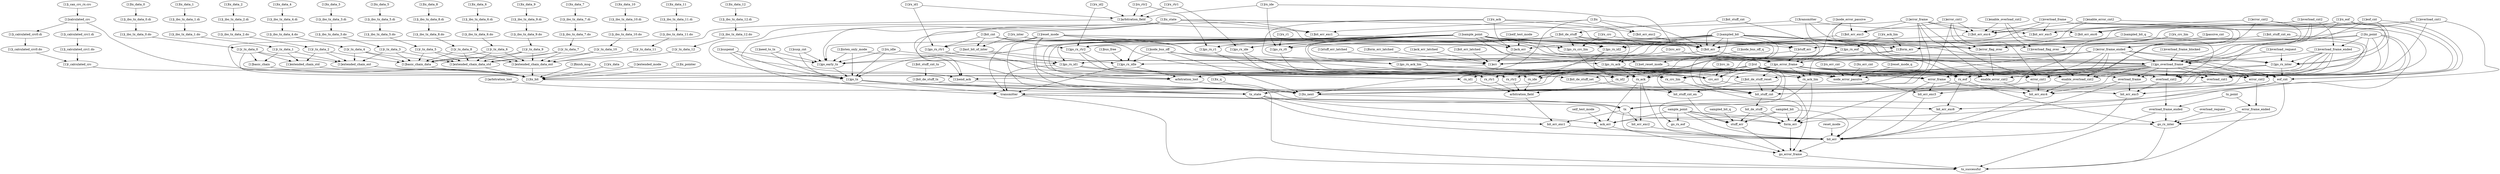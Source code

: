 strict digraph "" {
	rx_eof	 [complexity=33,
		importance=0.0188136229499,
		rank=0.000570109786361];
	form_err	 [complexity=14,
		importance=0.00771502930169,
		rank=0.000551073521549];
	rx_eof -> form_err;
	go_rx_inter	 [complexity=7,
		importance=0.00431382910535,
		rank=0.000616261300764];
	rx_eof -> go_rx_inter;
	bit_err_exc6	 [complexity=29,
		importance=0.0167532819411,
		rank=0.000577699377281];
	rx_eof -> bit_err_exc6;
	"[1]i_calculated_crc1.di"	 [complexity=63,
		importance=1.20520666886,
		rank=0.0191302645851];
	"[1]i_calculated_crc1.do"	 [complexity=47,
		importance=0.150394479958,
		rank=0.0031998825523];
	"[1]i_calculated_crc1.di" -> "[1]i_calculated_crc1.do";
	"[1]go_rx_ack"	 [complexity=33,
		importance=0.0209705584794,
		rank=0.000635471469074];
	rx_crc_lim	 [complexity=28,
		importance=0.0097577417928,
		rank=0.000348490778314];
	"[1]go_rx_ack" -> rx_crc_lim;
	crc_err	 [complexity=14,
		importance=0.00810561129538,
		rank=0.000578972235385];
	"[1]go_rx_ack" -> crc_err;
	"[1]bit_de_stuff_reset"	 [complexity=23,
		importance=0.0583999305923,
		rank=0.00253912741706];
	"[1]go_rx_ack" -> "[1]bit_de_stuff_reset";
	rx_ack	 [complexity=32,
		importance=0.019136673496,
		rank=0.000598021046751];
	"[1]go_rx_ack" -> rx_ack;
	"[1]bit_cnt"	 [complexity=18,
		importance=0.0189431443299,
		rank=0.00105239690722];
	"[1]go_overload_frame"	 [complexity=20,
		importance=0.0224297590131,
		rank=0.00112148795065];
	"[1]bit_cnt" -> "[1]go_overload_frame";
	"[1]go_rx_crc_lim"	 [complexity=29,
		importance=0.0116558488564,
		rank=0.000401925822635];
	"[1]bit_cnt" -> "[1]go_rx_crc_lim";
	"[1]go_rx_rtr2"	 [complexity=41,
		importance=0.0473870662893,
		rank=0.00115578210462];
	"[1]bit_cnt" -> "[1]go_rx_rtr2";
	"[1]go_rx_rtr1"	 [complexity=40,
		importance=0.0248830401201,
		rank=0.000622076003003];
	"[1]bit_cnt" -> "[1]go_rx_rtr1";
	"[1]last_bit_of_inter"	 [complexity=15,
		importance=0.0144370803085,
		rank=0.000962472020564];
	"[1]bit_cnt" -> "[1]last_bit_of_inter";
	"[1]bus_free"	 [complexity=15,
		importance=0.0154902412946,
		rank=0.00103268275297];
	"[1]go_rx_idle"	 [complexity=9,
		importance=0.0124807101685,
		rank=0.00138674557427];
	"[1]bus_free" -> "[1]go_rx_idle";
	"[1]bit_err_exc6"	 [complexity=42,
		importance=0.0324325001617,
		rank=0.000772202384803];
	"[1]bit_err"	 [complexity=27,
		importance=0.0304002391349,
		rank=0.00112593478277];
	"[1]bit_err_exc6" -> "[1]bit_err";
	"[1]bit_err_exc1"	 [complexity=42,
		importance=0.033118043973,
		rank=0.000788524856499];
	"[1]bit_err_exc1" -> "[1]bit_err";
	"[1]bit_err_exc2"	 [complexity=42,
		importance=0.0328173763891,
		rank=0.000781366104503];
	"[1]bit_err_exc2" -> "[1]bit_err";
	"[1]bit_err_exc3"	 [complexity=42,
		importance=0.0323033978516,
		rank=0.000769128520276];
	"[1]bit_err_exc3" -> "[1]bit_err";
	"[1]overload_cnt1"	 [complexity=49,
		importance=0.035056918179,
		rank=0.000715447309775];
	"[1]bit_err_exc4"	 [complexity=42,
		importance=0.0327501822951,
		rank=0.000779766245122];
	"[1]overload_cnt1" -> "[1]bit_err_exc4";
	"[1]tx_next"	 [complexity=36,
		importance=0.0483797272397,
		rank=0.00134388131221];
	"[1]overload_cnt1" -> "[1]tx_next";
	"[1]overload_flag_over"	 [complexity=39,
		importance=0.0220998113227,
		rank=0.000566661828788];
	"[1]overload_cnt1" -> "[1]overload_flag_over";
	overload_cnt1	 [complexity=36,
		importance=0.0193776999584,
		rank=0.000538269443289];
	"[1]overload_cnt1" -> overload_cnt1;
	"[1]r_tx_data_4"	 [complexity=53,
		importance=0.0802880571562,
		rank=0.00151486900295];
	"[1]basic_chain_data"	 [complexity=44,
		importance=0.0773284586055,
		rank=0.00175746496831];
	"[1]r_tx_data_4" -> "[1]basic_chain_data";
	"[1]extended_chain_data_std"	 [complexity=44,
		importance=0.0775750865443,
		rank=0.00176307014873];
	"[1]r_tx_data_4" -> "[1]extended_chain_data_std";
	"[1]extended_chain_ext"	 [complexity=44,
		importance=0.0755178027269,
		rank=0.00171631369834];
	"[1]r_tx_data_4" -> "[1]extended_chain_ext";
	"[1]overload_cnt2"	 [complexity=41,
		importance=0.0269790808249,
		rank=0.000658026361584];
	"[1]overload_cnt2" -> "[1]go_overload_frame";
	"[1]bit_err_exc5"	 [complexity=42,
		importance=0.0326786638429,
		rank=0.000778063424832];
	"[1]overload_cnt2" -> "[1]bit_err_exc5";
	"[1]overload_frame_ended"	 [complexity=38,
		importance=0.0243922833591,
		rank=0.000641902193661];
	"[1]overload_cnt2" -> "[1]overload_frame_ended";
	overload_cnt2	 [complexity=17,
		importance=0.00886315091722,
		rank=0.00052136181866];
	"[1]overload_cnt2" -> overload_cnt2;
	rx_crc_lim -> form_err;
	"[1]rx_crc"	 [complexity=43,
		importance=0.504778841953,
		rank=0.0117390428361];
	"[1]rx_crc" -> "[1]go_rx_crc_lim";
	"[1]tx_bit"	 [complexity=41,
		importance=0.0718039479881,
		rank=0.00175131580459];
	"[1]rx_crc" -> "[1]tx_bit";
	arbitration_lost	 [complexity=7,
		importance=0.00511582540951,
		rank=0.000730832201358];
	tx_successful	 [complexity=0,
		importance=0.00204708361386,
		rank=0.0];
	arbitration_lost -> tx_successful;
	"[1]i_can_crc_rx.crc"	 [complexity=63,
		importance=1.21556594249,
		rank=0.0192946974999];
	"[1]calculated_crc"	 [complexity=63,
		importance=1.20803923819,
		rank=0.019175226003];
	"[1]i_can_crc_rx.crc" -> "[1]calculated_crc";
	"[1]go_overload_frame" -> rx_eof;
	enable_overload_cnt2	 [complexity=36,
		importance=0.0200662178093,
		rank=0.000557394939147];
	"[1]go_overload_frame" -> enable_overload_cnt2;
	eof_cnt	 [complexity=33,
		importance=0.01904810452,
		rank=0.000577215288485];
	"[1]go_overload_frame" -> eof_cnt;
	error_cnt1	 [complexity=36,
		importance=0.0191283803913,
		rank=0.000531343899759];
	"[1]go_overload_frame" -> error_cnt1;
	error_cnt2	 [complexity=17,
		importance=0.00852568635867,
		rank=0.000501510962275];
	"[1]go_overload_frame" -> error_cnt2;
	"[1]go_overload_frame" -> "[1]tx_next";
	overload_frame	 [complexity=34,
		importance=0.0188515359637,
		rank=0.000554456940108];
	"[1]go_overload_frame" -> overload_frame;
	enable_error_cnt2	 [complexity=36,
		importance=0.0191892492081,
		rank=0.000533034700225];
	"[1]go_overload_frame" -> enable_error_cnt2;
	error_frame	 [complexity=34,
		importance=0.0189589804484,
		rank=0.000557617072013];
	"[1]go_overload_frame" -> error_frame;
	"[1]go_overload_frame" -> "[1]bit_de_stuff_reset";
	"[1]go_overload_frame" -> overload_cnt2;
	"[1]go_overload_frame" -> overload_cnt1;
	"[1]tx_data_5"	 [complexity=69,
		importance=0.668348826848,
		rank=0.00968621488185];
	"[1]i_ibo_tx_data_5.di"	 [complexity=69,
		importance=0.666770363251,
		rank=0.00966333859784];
	"[1]tx_data_5" -> "[1]i_ibo_tx_data_5.di";
	"[1]bit_de_stuff_set"	 [complexity=21,
		importance=0.0211394427177,
		rank=0.00100664012941];
	bit_stuff_cnt_en	 [complexity=20,
		importance=0.00974031575798,
		rank=0.000487015787899];
	"[1]bit_de_stuff_set" -> bit_stuff_cnt_en;
	"[1]tx_data_7"	 [complexity=69,
		importance=0.668348826848,
		rank=0.00968621488185];
	"[1]i_ibo_tx_data_7.di"	 [complexity=69,
		importance=0.666770363251,
		rank=0.00966333859784];
	"[1]tx_data_7" -> "[1]i_ibo_tx_data_7.di";
	"[1]rx_ack_lim"	 [complexity=41,
		importance=0.0254325768322,
		rank=0.000620306752005];
	"[1]form_err"	 [complexity=27,
		importance=0.0233942475223,
		rank=0.000866453611936];
	"[1]rx_ack_lim" -> "[1]form_err";
	"[1]go_rx_eof"	 [complexity=27,
		importance=0.0226756976934,
		rank=0.00083984065531];
	"[1]rx_ack_lim" -> "[1]go_rx_eof";
	"[1]tx_data_1"	 [complexity=64,
		importance=0.63926317931,
		rank=0.00998848717673];
	"[1]i_ibo_tx_data_1.di"	 [complexity=64,
		importance=0.637684715714,
		rank=0.00996382368303];
	"[1]tx_data_1" -> "[1]i_ibo_tx_data_1.di";
	"[1]tx_data_0"	 [complexity=64,
		importance=0.63926317931,
		rank=0.00998848717673];
	"[1]i_ibo_tx_data_0.di"	 [complexity=64,
		importance=0.637684715714,
		rank=0.00996382368303];
	"[1]tx_data_0" -> "[1]i_ibo_tx_data_0.di";
	tx	 [complexity=33,
		importance=0.0288652913496,
		rank=0.000874705798473];
	bit_err	 [complexity=14,
		importance=0.0147210209143,
		rank=0.00105150149388];
	tx -> bit_err;
	bit_err_exc2	 [complexity=29,
		importance=0.0171381581686,
		rank=0.000590970971329];
	tx -> bit_err_exc2;
	bit_err_exc1	 [complexity=29,
		importance=0.0174388257524,
		rank=0.000601338819048];
	tx -> bit_err_exc1;
	"[1]arbitration_field"	 [complexity=12,
		importance=0.00792101958059,
		rank=0.000660084965049];
	"[1]arbitration_field" -> "[1]bit_err_exc1";
	"[1]arbitration_field" -> arbitration_lost;
	reset_mode	 [complexity=29,
		importance=0.0162994845107,
		rank=0.000562051190023];
	reset_mode -> bit_err;
	"[1]tx_data_9"	 [complexity=69,
		importance=0.668348826848,
		rank=0.00968621488185];
	"[1]i_ibo_tx_data_9.di"	 [complexity=69,
		importance=0.666770363251,
		rank=0.00966333859784];
	"[1]tx_data_9" -> "[1]i_ibo_tx_data_9.di";
	"[1]tx_data_8"	 [complexity=69,
		importance=0.668348826848,
		rank=0.00968621488185];
	"[1]i_ibo_tx_data_8.di"	 [complexity=69,
		importance=0.666770363251,
		rank=0.00966333859784];
	"[1]tx_data_8" -> "[1]i_ibo_tx_data_8.di";
	self_test_mode	 [complexity=20,
		importance=0.00941490268748,
		rank=0.000470745134374];
	ack_err	 [complexity=14,
		importance=0.00783643909111,
		rank=0.000559745649365];
	self_test_mode -> ack_err;
	error_frame_ended	 [complexity=14,
		importance=0.00623885233294,
		rank=0.000445632309496];
	error_frame_ended -> go_rx_inter;
	error_frame_ended -> tx_successful;
	"[1]bit_err_exc4" -> "[1]bit_err";
	"[1]bit_err_exc5" -> "[1]bit_err";
	"[1]go_rx_idle" -> arbitration_lost;
	transmitter	 [complexity=33,
		importance=0.0194286462843,
		rank=0.000588746857101];
	"[1]go_rx_idle" -> transmitter;
	"[1]extended_chain_std"	 [complexity=44,
		importance=0.0745312909717,
		rank=0.00169389297663];
	"[1]extended_chain_std" -> "[1]tx_bit";
	rx_id2	 [complexity=39,
		importance=0.0227101835025,
		rank=0.000582312397499];
	arbitration_field	 [complexity=33,
		importance=0.0202440199235,
		rank=0.000613455149196];
	rx_id2 -> arbitration_field;
	"[1]basic_chain_data" -> "[1]tx_bit";
	"[1]tx_data_11"	 [complexity=69,
		importance=0.686106038442,
		rank=0.00994356577452];
	"[1]i_ibo_tx_data_11.di"	 [complexity=69,
		importance=0.684527574846,
		rank=0.00992068949052];
	"[1]tx_data_11" -> "[1]i_ibo_tx_data_11.di";
	"[1]tx_data_10"	 [complexity=69,
		importance=0.686106038442,
		rank=0.00994356577452];
	"[1]i_ibo_tx_data_10.di"	 [complexity=69,
		importance=0.684527574846,
		rank=0.00992068949052];
	"[1]tx_data_10" -> "[1]i_ibo_tx_data_10.di";
	"[1]go_rx_crc_lim" -> rx_crc_lim;
	"[1]rx_ack"	 [complexity=45,
		importance=0.0348158917166,
		rank=0.000773686482591];
	"[1]rx_ack" -> "[1]bit_err_exc2";
	"[1]ack_err"	 [complexity=27,
		importance=0.0235156573117,
		rank=0.000870950270803];
	"[1]rx_ack" -> "[1]ack_err";
	"[1]rx_ack" -> "[1]bit_err";
	"[1]send_ack"	 [complexity=37,
		importance=0.102258391273,
		rank=0.00276374030467];
	"[1]rx_ack" -> "[1]send_ack";
	"[1]go_rx_ack_lim"	 [complexity=34,
		importance=0.0399881534295,
		rank=0.00117612215969];
	"[1]rx_ack" -> "[1]go_rx_ack_lim";
	go_rx_eof	 [complexity=14,
		importance=0.00699647947278,
		rank=0.00049974853377];
	go_error_frame	 [complexity=7,
		importance=0.00523672061506,
		rank=0.000748102945009];
	go_rx_eof -> go_error_frame;
	"[1]rx_crc_lim"	 [complexity=41,
		importance=0.0254369600134,
		rank=0.000620413658863];
	"[1]rx_crc_lim" -> "[1]go_rx_ack";
	"[1]rx_crc_lim" -> "[1]form_err";
	"[1]i_ibo_tx_data_4.di"	 [complexity=69,
		importance=0.666770363251,
		rank=0.00966333859784];
	"[1]i_ibo_tx_data_4.do"	 [complexity=53,
		importance=0.0830503345865,
		rank=0.00156698744503];
	"[1]i_ibo_tx_data_4.di" -> "[1]i_ibo_tx_data_4.do";
	"[1]go_rx_rtr2" -> rx_id2;
	rx_rtr2	 [complexity=39,
		importance=0.022823546919,
		rank=0.000585219151769];
	"[1]go_rx_rtr2" -> rx_rtr2;
	"[1]ack_err_latched"	 [complexity=52,
		importance=0.111513600871,
		rank=0.00214449232445];
	"[1]err"	 [complexity=42,
		importance=0.109473843174,
		rank=0.00260652007556];
	"[1]ack_err_latched" -> "[1]err";
	"[1]i_ibo_tx_data_6.di"	 [complexity=69,
		importance=0.666770363251,
		rank=0.00966333859784];
	"[1]i_ibo_tx_data_6.do"	 [complexity=53,
		importance=0.0830503345865,
		rank=0.00156698744503];
	"[1]i_ibo_tx_data_6.di" -> "[1]i_ibo_tx_data_6.do";
	"[1]rx_err_cnt"	 [complexity=42,
		importance=0.0774089634004,
		rank=0.00184307055715];
	node_error_passive	 [complexity=33,
		importance=0.0210845125283,
		rank=0.00063892462207];
	"[1]rx_err_cnt" -> node_error_passive;
	"[1]sampled_bit"	 [complexity=15,
		importance=0.0140591737648,
		rank=0.000937278250989];
	"[1]sampled_bit" -> arbitration_lost;
	"[1]sampled_bit" -> "[1]go_overload_frame";
	"[1]sampled_bit" -> "[1]go_rx_idle";
	"[1]stuff_err"	 [complexity=27,
		importance=0.0229038552519,
		rank=0.000848290935256];
	"[1]sampled_bit" -> "[1]stuff_err";
	"[1]sampled_bit" -> enable_overload_cnt2;
	bit_stuff_cnt	 [complexity=22,
		importance=0.0141554561902,
		rank=0.000643429826828];
	"[1]sampled_bit" -> bit_stuff_cnt;
	"[1]go_rx_id1"	 [complexity=37,
		importance=0.0214389132666,
		rank=0.000579430088288];
	"[1]sampled_bit" -> "[1]go_rx_id1";
	"[1]sampled_bit" -> "[1]form_err";
	"[1]go_early_tx"	 [complexity=43,
		importance=0.0481025647252,
		rank=0.00111866429593];
	"[1]sampled_bit" -> "[1]go_early_tx";
	"[1]sampled_bit" -> "[1]ack_err";
	"[1]go_rx_id2"	 [complexity=40,
		importance=0.0245905684972,
		rank=0.00061476421243];
	"[1]sampled_bit" -> "[1]go_rx_id2";
	"[1]sampled_bit" -> "[1]bit_err";
	"[1]sampled_bit" -> enable_error_cnt2;
	"[1]go_rx_r0"	 [complexity=42,
		importance=0.0481850841007,
		rank=0.00114726390716];
	"[1]sampled_bit" -> "[1]go_rx_r0";
	"[1]sample_point"	 [complexity=15,
		importance=0.0140591737648,
		rank=0.000937278250989];
	"[1]sample_point" -> "[1]go_rx_ack";
	"[1]sample_point" -> arbitration_lost;
	"[1]sample_point" -> "[1]go_overload_frame";
	"[1]sample_point" -> "[1]go_rx_idle";
	"[1]sample_point" -> "[1]go_rx_crc_lim";
	"[1]sample_point" -> "[1]go_rx_rtr2";
	"[1]go_tx"	 [complexity=34,
		importance=0.0437130618751,
		rank=0.00128567829044];
	"[1]sample_point" -> "[1]go_tx";
	"[1]sample_point" -> "[1]stuff_err";
	"[1]sample_point" -> "[1]go_rx_rtr1";
	"[1]error_flag_over"	 [complexity=39,
		importance=0.0219119103614,
		rank=0.000561843855421];
	"[1]sample_point" -> "[1]error_flag_over";
	"[1]sample_point" -> bit_stuff_cnt;
	"[1]sample_point" -> eof_cnt;
	"[1]go_rx_ide"	 [complexity=41,
		importance=0.0476689655096,
		rank=0.00116265769536];
	"[1]sample_point" -> "[1]go_rx_ide";
	"[1]sample_point" -> "[1]go_rx_id1";
	"[1]sample_point" -> "[1]form_err";
	"[1]sample_point" -> "[1]go_early_tx";
	"[1]go_rx_inter"	 [complexity=36,
		importance=0.0403629545315,
		rank=0.00112119318143];
	"[1]sample_point" -> "[1]go_rx_inter";
	"[1]sample_point" -> "[1]ack_err";
	"[1]sample_point" -> "[1]go_rx_id2";
	"[1]sample_point" -> "[1]bit_err";
	"[1]sample_point" -> "[1]overload_flag_over";
	"[1]sample_point" -> "[1]go_rx_r0";
	"[1]go_rx_r1"	 [complexity=41,
		importance=0.047534658724,
		rank=0.0011593819201];
	"[1]sample_point" -> "[1]go_rx_r1";
	"[1]sample_point" -> "[1]go_rx_ack_lim";
	"[1]sample_point" -> "[1]go_rx_eof";
	transmitter -> form_err;
	transmitter -> tx_successful;
	transmitter -> bit_err_exc6;
	"[1]i_ibo_tx_data_3.do"	 [complexity=53,
		importance=0.0830503345865,
		rank=0.00156698744503];
	"[1]r_tx_data_3"	 [complexity=53,
		importance=0.0802880571562,
		rank=0.00151486900295];
	"[1]i_ibo_tx_data_3.do" -> "[1]r_tx_data_3";
	"[1]i_ibo_tx_data_4.do" -> "[1]r_tx_data_4";
	"[1]go_tx" -> transmitter;
	tx_state	 [complexity=33,
		importance=0.0198360755287,
		rank=0.00060109319784];
	"[1]go_tx" -> tx_state;
	"[1]go_tx" -> "[1]tx_next";
	tx_point	 [complexity=17,
		importance=0.00785481704777,
		rank=0.000462048061634];
	tx_point -> error_frame_ended;
	overload_frame_ended	 [complexity=14,
		importance=0.00627635345141,
		rank=0.000448310960815];
	tx_point -> overload_frame_ended;
	"[1]stuff_err" -> "[1]err";
	"[1]go_error_frame"	 [complexity=20,
		importance=0.0209159388356,
		rank=0.00104579694178];
	"[1]stuff_err" -> "[1]go_error_frame";
	"[1]tx_q"	 [complexity=41,
		importance=0.052000746459,
		rank=0.00126831088924];
	"[1]tx_q" -> "[1]tx_next";
	rx_id1	 [complexity=39,
		importance=0.0226049439753,
		rank=0.000579613948086];
	"[1]go_rx_rtr1" -> rx_id1;
	rx_rtr1	 [complexity=39,
		importance=0.0228564031315,
		rank=0.000586061618756];
	"[1]go_rx_rtr1" -> rx_rtr1;
	overload_frame_ended -> go_rx_inter;
	overload_frame_ended -> tx_successful;
	bit_de_stuff	 [complexity=20,
		importance=0.00928972093162,
		rank=0.000464486046581];
	bit_de_stuff -> form_err;
	stuff_err	 [complexity=14,
		importance=0.00722463703135,
		rank=0.000516045502239];
	bit_de_stuff -> stuff_err;
	"[1]finish_msg"	 [complexity=43,
		importance=0.361214404523,
		rank=0.00840033498891];
	"[1]finish_msg" -> "[1]tx_bit";
	"[1]error_flag_over" -> enable_error_cnt2;
	tx_state -> ack_err;
	tx_state -> bit_err;
	tx_state -> bit_err_exc1;
	"[1]i_ibo_tx_data_0.do"	 [complexity=48,
		importance=0.0794639550795,
		rank=0.00165549906416];
	"[1]r_tx_data_0"	 [complexity=48,
		importance=0.0768989730846,
		rank=0.00160206193926];
	"[1]i_ibo_tx_data_0.do" -> "[1]r_tx_data_0";
	ack_err -> go_error_frame;
	"[1]i_ibo_tx_data_0.di" -> "[1]i_ibo_tx_data_0.do";
	"[1]calculated_crc" -> "[1]i_calculated_crc1.di";
	"[1]i_calculated_crc0.di"	 [complexity=63,
		importance=1.20520666886,
		rank=0.0191302645851];
	"[1]calculated_crc" -> "[1]i_calculated_crc0.di";
	"[1]calculated_crc" -> crc_err;
	"[1]bit_err_latched"	 [complexity=52,
		importance=0.111846970821,
		rank=0.00215090328502];
	"[1]bit_err_latched" -> "[1]err";
	"[1]r_tx_data_7"	 [complexity=53,
		importance=0.0802880571562,
		rank=0.00151486900295];
	"[1]r_tx_data_7" -> "[1]basic_chain_data";
	"[1]extended_chain_data_ext"	 [complexity=44,
		importance=0.0795481100548,
		rank=0.00180791159215];
	"[1]r_tx_data_7" -> "[1]extended_chain_data_ext";
	"[1]r_tx_data_7" -> "[1]extended_chain_data_std";
	rx_id1 -> arbitration_field;
	"[1]rst"	 [complexity=8,
		importance=0.0169259398249,
		rank=0.00211574247811];
	"[1]rst" -> rx_eof;
	"[1]rst" -> rx_crc_lim;
	"[1]rst" -> arbitration_lost;
	"[1]rst" -> tx;
	"[1]rst" -> rx_id2;
	"[1]rst" -> transmitter;
	"[1]rst" -> tx_state;
	"[1]rst" -> rx_id1;
	"[1]rst" -> bit_stuff_cnt_en;
	"[1]rst" -> enable_overload_cnt2;
	"[1]rst" -> bit_stuff_cnt;
	"[1]rst" -> eof_cnt;
	"[1]rst" -> error_cnt1;
	"[1]rst" -> error_cnt2;
	rx_ack_lim	 [complexity=28,
		importance=0.00975335861162,
		rank=0.000348334236129];
	"[1]rst" -> rx_ack_lim;
	rx_ide	 [complexity=39,
		importance=0.02300406885,
		rank=0.000589847919231];
	"[1]rst" -> rx_ide;
	"[1]rst" -> crc_err;
	"[1]rst" -> rx_rtr2;
	"[1]rst" -> overload_frame;
	"[1]rst" -> enable_error_cnt2;
	"[1]rst" -> rx_rtr1;
	"[1]rst" -> error_frame;
	"[1]rst" -> node_error_passive;
	"[1]rst" -> rx_ack;
	"[1]rst" -> overload_cnt2;
	"[1]rst" -> overload_cnt1;
	"[1]i_ibo_tx_data_7.do"	 [complexity=53,
		importance=0.0830503345865,
		rank=0.00156698744503];
	"[1]i_ibo_tx_data_7.di" -> "[1]i_ibo_tx_data_7.do";
	"[1]i_ibo_tx_data_7.do" -> "[1]r_tx_data_7";
	"[1]extended_chain_data_ext" -> "[1]tx_bit";
	bit_stuff_cnt_en -> stuff_err;
	"[1]i_ibo_tx_data_10.do"	 [complexity=53,
		importance=0.0852699860358,
		rank=0.00160886766105];
	"[1]r_tx_data_10"	 [complexity=53,
		importance=0.0825077086055,
		rank=0.00155674921897];
	"[1]i_ibo_tx_data_10.do" -> "[1]r_tx_data_10";
	"[1]i_ibo_tx_data_10.di" -> "[1]i_ibo_tx_data_10.do";
	"[1]i_ibo_tx_data_5.do"	 [complexity=53,
		importance=0.0830503345865,
		rank=0.00156698744503];
	"[1]r_tx_data_5"	 [complexity=53,
		importance=0.0802880571562,
		rank=0.00151486900295];
	"[1]i_ibo_tx_data_5.do" -> "[1]r_tx_data_5";
	arbitration_field -> bit_err_exc1;
	"[1]tx_data_4"	 [complexity=69,
		importance=0.668348826848,
		rank=0.00968621488185];
	"[1]tx_data_4" -> "[1]i_ibo_tx_data_4.di";
	"[1]node_bus_off_q"	 [complexity=40,
		importance=0.0414763748875,
		rank=0.00103690937219];
	"[1]set_reset_mode"	 [complexity=37,
		importance=0.0397989874925,
		rank=0.00107564831061];
	"[1]node_bus_off_q" -> "[1]set_reset_mode";
	bit_err_exc4	 [complexity=29,
		importance=0.0170709640745,
		rank=0.000588653933605];
	enable_overload_cnt2 -> bit_err_exc4;
	"[1]tx_point"	 [complexity=12,
		importance=0.013735137643,
		rank=0.00114459480358];
	"[1]tx_point" -> tx;
	"[1]tx_point" -> error_cnt1;
	"[1]tx_point" -> error_cnt2;
	"[1]tx_point" -> "[1]overload_frame_ended";
	"[1]tx_point" -> overload_cnt2;
	"[1]tx_point" -> overload_cnt1;
	"[1]error_frame_ended"	 [complexity=9,
		importance=0.0121566740466,
		rank=0.00135074156073];
	"[1]tx_point" -> "[1]error_frame_ended";
	bit_stuff_cnt -> bit_de_stuff;
	sampled_bit	 [complexity=29,
		importance=0.0162994845107,
		rank=0.000562051190023];
	sampled_bit -> ack_err;
	sampled_bit -> form_err;
	sampled_bit -> stuff_err;
	sampled_bit -> bit_err;
	"[1]bit_de_stuff_tx"	 [complexity=41,
		importance=0.0509671730966,
		rank=0.00124310178284];
	"[1]bit_de_stuff_tx" -> "[1]tx_next";
	eof_cnt -> form_err;
	eof_cnt -> go_rx_inter;
	eof_cnt -> bit_err_exc6;
	sampled_bit_q	 [complexity=20,
		importance=0.00880310062771,
		rank=0.000440155031385];
	sampled_bit_q -> stuff_err;
	"[1]i_calculated_crc0.do"	 [complexity=47,
		importance=0.150394479958,
		rank=0.0031998825523];
	"[1]i_calculated_crc0.di" -> "[1]i_calculated_crc0.do";
	"[1]go_rx_ide" -> rx_ide;
	"[1]go_rx_ide" -> rx_rtr1;
	"[1]i_ibo_tx_data_8.do"	 [complexity=53,
		importance=0.0830503345865,
		rank=0.00156698744503];
	"[1]r_tx_data_8"	 [complexity=53,
		importance=0.0802880571562,
		rank=0.00151486900295];
	"[1]i_ibo_tx_data_8.do" -> "[1]r_tx_data_8";
	"[1]r_tx_data_6"	 [complexity=53,
		importance=0.0802880571562,
		rank=0.00151486900295];
	"[1]i_ibo_tx_data_6.do" -> "[1]r_tx_data_6";
	"[1]i_ibo_tx_data_8.di" -> "[1]i_ibo_tx_data_8.do";
	"[1]go_rx_id1" -> "[1]bit_de_stuff_set";
	"[1]go_rx_id1" -> transmitter;
	"[1]go_rx_id1" -> rx_id1;
	"[1]crc_in"	 [complexity=18,
		importance=0.0104575731463,
		rank=0.000580976285903];
	"[1]crc_in" -> crc_err;
	bit_err_exc3	 [complexity=29,
		importance=0.016624179631,
		rank=0.000573247573484];
	error_cnt1 -> bit_err_exc3;
	error_cnt1 -> bit_err_exc4;
	error_cnt2 -> error_frame_ended;
	bit_err_exc5	 [complexity=29,
		importance=0.0169994456223,
		rank=0.000586187780081];
	error_cnt2 -> bit_err_exc5;
	"[1]susp_cnt"	 [complexity=53,
		importance=0.0517037161112,
		rank=0.000975541813419];
	"[1]susp_cnt" -> "[1]go_tx";
	"[1]susp_cnt" -> "[1]go_early_tx";
	"[1]r_calculated_crc"	 [complexity=47,
		importance=0.147790778633,
		rank=0.00314448465177];
	"[1]i_calculated_crc0.do" -> "[1]r_calculated_crc";
	"[1]extended_chain_data_std" -> "[1]tx_bit";
	"[1]transmitter"	 [complexity=12,
		importance=0.00779118975269,
		rank=0.000649265812724];
	"[1]transmitter" -> "[1]bit_err_exc6";
	"[1]transmitter" -> arbitration_lost;
	"[1]transmitter" -> "[1]go_overload_frame";
	"[1]transmitter" -> "[1]form_err";
	"[1]i_ibo_tx_data_1.do"	 [complexity=48,
		importance=0.0794639550795,
		rank=0.00165549906416];
	"[1]r_tx_data_1"	 [complexity=48,
		importance=0.0768989730846,
		rank=0.00160206193926];
	"[1]i_ibo_tx_data_1.do" -> "[1]r_tx_data_1";
	form_err -> go_error_frame;
	"[1]tx_data_6"	 [complexity=69,
		importance=0.668348826848,
		rank=0.00968621488185];
	"[1]tx_data_6" -> "[1]i_ibo_tx_data_6.di";
	"[1]r_tx_data_12"	 [complexity=53,
		importance=0.0825077086055,
		rank=0.00155674921897];
	"[1]r_tx_data_12" -> "[1]extended_chain_data_ext";
	"[1]i_ibo_tx_data_11.do"	 [complexity=53,
		importance=0.0852699860358,
		rank=0.00160886766105];
	"[1]r_tx_data_11"	 [complexity=53,
		importance=0.0825077086055,
		rank=0.00155674921897];
	"[1]i_ibo_tx_data_11.do" -> "[1]r_tx_data_11";
	"[1]r_tx_data_10" -> "[1]extended_chain_data_ext";
	"[1]r_tx_data_10" -> "[1]extended_chain_data_std";
	"[1]r_tx_data_11" -> "[1]extended_chain_data_ext";
	"[1]last_bit_of_inter" -> "[1]go_rx_idle";
	"[1]last_bit_of_inter" -> "[1]go_rx_id1";
	"[1]last_bit_of_inter" -> "[1]go_early_tx";
	"[1]tx_data_3"	 [complexity=69,
		importance=0.668348826848,
		rank=0.00968621488185];
	"[1]i_ibo_tx_data_3.di"	 [complexity=69,
		importance=0.666770363251,
		rank=0.00966333859784];
	"[1]tx_data_3" -> "[1]i_ibo_tx_data_3.di";
	"[1]i_ibo_tx_data_1.di" -> "[1]i_ibo_tx_data_1.do";
	"[1]overload_frame_ended" -> "[1]go_overload_frame";
	"[1]overload_frame_ended" -> enable_overload_cnt2;
	"[1]overload_frame_ended" -> "[1]go_rx_inter";
	"[1]overload_frame_ended" -> overload_frame;
	"[1]overload_frame_ended" -> overload_cnt2;
	"[1]overload_frame_ended" -> overload_cnt1;
	"[1]tx_next" -> tx;
	bit_err_exc3 -> bit_err;
	"[1]form_err" -> "[1]err";
	"[1]form_err" -> "[1]go_error_frame";
	"[1]error_frame"	 [complexity=47,
		importance=0.034638198669,
		rank=0.000736982950404];
	"[1]error_frame" -> "[1]bit_err_exc3";
	"[1]error_frame" -> "[1]bit_err_exc4";
	"[1]error_frame" -> "[1]bit_err_exc5";
	"[1]error_frame" -> tx_state;
	"[1]error_frame" -> error_cnt1;
	"[1]error_frame" -> "[1]tx_next";
	"[1]error_frame" -> "[1]bit_err";
	"[1]error_frame" -> enable_error_cnt2;
	"[1]tx_data_2"	 [complexity=69,
		importance=0.668348826848,
		rank=0.00968621488185];
	"[1]i_ibo_tx_data_2.di"	 [complexity=69,
		importance=0.666770363251,
		rank=0.00966333859784];
	"[1]tx_data_2" -> "[1]i_ibo_tx_data_2.di";
	"[1]listen_only_mode"	 [complexity=53,
		importance=0.0496810283215,
		rank=0.000937377892859];
	"[1]listen_only_mode" -> "[1]go_tx";
	"[1]listen_only_mode" -> "[1]go_early_tx";
	"[1]listen_only_mode" -> "[1]send_ack";
	"[1]bit_stuff_cnt_tx"	 [complexity=43,
		importance=0.0610565347485,
		rank=0.00141991941276];
	"[1]bit_stuff_cnt_tx" -> "[1]bit_de_stuff_tx";
	"[1]rx_data"	 [complexity=43,
		importance=0.720335676444,
		rank=0.0167519924754];
	"[1]rx_data" -> "[1]tx_bit";
	"[1]node_error_passive"	 [complexity=46,
		importance=0.0367637307489,
		rank=0.00079921153802];
	"[1]node_error_passive" -> "[1]bit_err_exc3";
	"[1]node_error_passive" -> "[1]error_flag_over";
	"[1]node_error_passive" -> "[1]tx_next";
	"[1]arbitration_lost"	 [complexity=37,
		importance=0.0427408928531,
		rank=0.0011551592663];
	"[1]arbitration_lost" -> tx_state;
	"[1]i_ibo_tx_data_11.di" -> "[1]i_ibo_tx_data_11.do";
	"[1]i_ibo_tx_data_12.di"	 [complexity=69,
		importance=0.684527574846,
		rank=0.00992068949052];
	"[1]i_ibo_tx_data_12.do"	 [complexity=53,
		importance=0.0852699860358,
		rank=0.00160886766105];
	"[1]i_ibo_tx_data_12.di" -> "[1]i_ibo_tx_data_12.do";
	"[1]err" -> "[1]send_ack";
	go_rx_inter -> tx_successful;
	"[1]rx_inter"	 [complexity=18,
		importance=0.0166068693253,
		rank=0.000922603851407];
	"[1]rx_inter" -> "[1]go_overload_frame";
	"[1]rx_inter" -> "[1]last_bit_of_inter";
	rx_ack_lim -> go_rx_eof;
	rx_ack_lim -> form_err;
	rx_ide -> arbitration_field;
	crc_err -> go_error_frame;
	"[1]go_early_tx" -> "[1]go_tx";
	"[1]go_rx_inter" -> rx_eof;
	"[1]go_rx_inter" -> tx_state;
	"[1]go_rx_inter" -> eof_cnt;
	"[1]rx_idle"	 [complexity=42,
		importance=0.0232995584787,
		rank=0.000554751392351];
	"[1]rx_idle" -> "[1]go_tx";
	"[1]rx_idle" -> "[1]go_rx_id1";
	"[1]rx_idle" -> "[1]go_early_tx";
	"[1]set_reset_mode" -> error_frame;
	"[1]reset_mode_q"	 [complexity=40,
		importance=0.0226819388088,
		rank=0.000567048470221];
	"[1]reset_mode_q" -> node_error_passive;
	"[1]ack_err" -> "[1]err";
	"[1]ack_err" -> "[1]go_error_frame";
	"[1]reset_mode"	 [complexity=42,
		importance=0.0319787027312,
		rank=0.000761397684077];
	"[1]reset_mode" -> tx;
	"[1]reset_mode" -> transmitter;
	"[1]reset_mode" -> tx_state;
	"[1]reset_mode" -> "[1]tx_next";
	"[1]reset_mode" -> crc_err;
	"[1]reset_mode" -> "[1]bit_err";
	"[1]reset_mode" -> node_error_passive;
	"[1]go_rx_id2" -> rx_id2;
	"[1]go_rx_id2" -> rx_ide;
	"[1]i_ibo_tx_data_9.do"	 [complexity=53,
		importance=0.0830503345865,
		rank=0.00156698744503];
	"[1]r_tx_data_9"	 [complexity=53,
		importance=0.0802880571562,
		rank=0.00151486900295];
	"[1]i_ibo_tx_data_9.do" -> "[1]r_tx_data_9";
	"[1]i_ibo_tx_data_9.di" -> "[1]i_ibo_tx_data_9.do";
	"[1]overload_frame"	 [complexity=47,
		importance=0.0345307541842,
		rank=0.000734696897537];
	"[1]overload_frame" -> "[1]bit_err_exc4";
	"[1]overload_frame" -> "[1]bit_err_exc5";
	"[1]overload_frame" -> enable_overload_cnt2;
	"[1]overload_frame" -> "[1]tx_next";
	"[1]overload_frame" -> "[1]bit_err";
	"[1]overload_frame" -> overload_cnt1;
	sample_point	 [complexity=29,
		importance=0.0162994845107,
		rank=0.000562051190023];
	sample_point -> go_rx_eof;
	sample_point -> ack_err;
	sample_point -> form_err;
	sample_point -> go_rx_inter;
	sample_point -> stuff_err;
	sample_point -> bit_err;
	"[1]need_to_tx"	 [complexity=53,
		importance=0.0544129735961,
		rank=0.00102665987917];
	"[1]need_to_tx" -> "[1]go_tx";
	"[1]need_to_tx" -> "[1]go_early_tx";
	go_error_frame -> tx_successful;
	"[1]enable_error_cnt2"	 [complexity=49,
		importance=0.0348684674287,
		rank=0.000711601376095];
	"[1]enable_error_cnt2" -> "[1]bit_err_exc4";
	"[1]enable_error_cnt2" -> "[1]error_flag_over";
	"[1]enable_error_cnt2" -> error_cnt2;
	"[1]bit_err" -> "[1]err";
	"[1]bit_err" -> "[1]go_error_frame";
	"[1]i_ibo_tx_data_2.do"	 [complexity=53,
		importance=0.0830503345865,
		rank=0.00156698744503];
	"[1]r_tx_data_2"	 [complexity=53,
		importance=0.0802880571562,
		rank=0.00151486900295];
	"[1]i_ibo_tx_data_2.do" -> "[1]r_tx_data_2";
	"[1]node_bus_off"	 [complexity=15,
		importance=0.0169407799616,
		rank=0.00112938533078];
	"[1]node_bus_off" -> "[1]go_rx_idle";
	"[1]node_bus_off" -> "[1]tx_next";
	"[1]node_bus_off" -> "[1]set_reset_mode";
	"[1]node_bus_off" -> node_error_passive;
	"[1]overload_flag_over" -> enable_overload_cnt2;
	"[1]stuff_err_latched"	 [complexity=52,
		importance=0.111419292172,
		rank=0.00214267869561];
	"[1]stuff_err_latched" -> "[1]err";
	"[1]rx_ide"	 [complexity=18,
		importance=0.0106810685071,
		rank=0.00059339269484];
	"[1]rx_ide" -> "[1]arbitration_field";
	"[1]rx_ide" -> "[1]go_rx_id2";
	"[1]rx_ide" -> "[1]go_rx_r0";
	"[1]sampled_bit_q"	 [complexity=33,
		importance=0.0244823188483,
		rank=0.000741888449948];
	"[1]sampled_bit_q" -> "[1]stuff_err";
	"[1]sampled_bit_q" -> bit_stuff_cnt;
	"[1]form_err_latched"	 [complexity=52,
		importance=0.111460157449,
		rank=0.00214346456633];
	"[1]form_err_latched" -> "[1]err";
	"[1]rx_eof"	 [complexity=46,
		importance=0.0344928411705,
		rank=0.000749844373272];
	"[1]rx_eof" -> "[1]bit_err_exc6";
	"[1]rx_eof" -> "[1]go_overload_frame";
	"[1]rx_eof" -> eof_cnt;
	"[1]rx_eof" -> "[1]form_err";
	"[1]rx_eof" -> "[1]go_rx_inter";
	stuff_err -> go_error_frame;
	"[1]bit_stuff_cnt_en"	 [complexity=33,
		importance=0.0254195339786,
		rank=0.000770288908441];
	"[1]bit_stuff_cnt_en" -> "[1]stuff_err";
	"[1]bit_stuff_cnt_en" -> bit_stuff_cnt;
	"[1]rx_rtr2"	 [complexity=18,
		importance=0.0105005465761,
		rank=0.000583363698672];
	"[1]rx_rtr2" -> "[1]arbitration_field";
	"[1]rx_rtr2" -> "[1]go_rx_r1";
	"[1]r_tx_data_8" -> "[1]basic_chain_data";
	"[1]r_tx_data_8" -> "[1]extended_chain_data_ext";
	"[1]r_tx_data_8" -> "[1]extended_chain_data_std";
	"[1]r_tx_data_9" -> "[1]basic_chain_data";
	"[1]r_tx_data_9" -> "[1]extended_chain_data_ext";
	"[1]r_tx_data_9" -> "[1]extended_chain_data_std";
	"[1]i_ibo_tx_data_5.di" -> "[1]i_ibo_tx_data_5.do";
	"[1]rx_id2"	 [complexity=18,
		importance=0.0103871831596,
		rank=0.000577065731088];
	"[1]rx_id2" -> "[1]arbitration_field";
	"[1]rx_id2" -> "[1]go_rx_rtr2";
	"[1]r_tx_data_5" -> "[1]basic_chain_data";
	"[1]r_tx_data_5" -> "[1]extended_chain_data_ext";
	"[1]r_tx_data_5" -> "[1]extended_chain_data_std";
	"[1]r_tx_data_6" -> "[1]basic_chain_data";
	"[1]r_tx_data_6" -> "[1]extended_chain_data_ext";
	"[1]r_tx_data_6" -> "[1]extended_chain_data_std";
	"[1]rx_id1"	 [complexity=18,
		importance=0.0102819436325,
		rank=0.000571219090693];
	"[1]rx_id1" -> "[1]arbitration_field";
	"[1]rx_id1" -> "[1]go_rx_rtr1";
	"[1]r_tx_data_0" -> "[1]extended_chain_std";
	"[1]r_tx_data_0" -> "[1]extended_chain_ext";
	"[1]basic_chain"	 [complexity=44,
		importance=0.0740380350941,
		rank=0.00168268261577];
	"[1]r_tx_data_0" -> "[1]basic_chain";
	"[1]r_tx_data_0" -> "[1]tx_bit";
	"[1]r_tx_data_1" -> "[1]extended_chain_std";
	"[1]r_tx_data_1" -> "[1]extended_chain_ext";
	"[1]r_tx_data_1" -> "[1]basic_chain";
	"[1]r_tx_data_2" -> "[1]extended_chain_std";
	"[1]r_tx_data_2" -> "[1]basic_chain_data";
	"[1]r_tx_data_2" -> "[1]extended_chain_ext";
	"[1]r_tx_data_3" -> "[1]basic_chain_data";
	"[1]r_tx_data_3" -> "[1]extended_chain_data_std";
	"[1]r_tx_data_3" -> "[1]extended_chain_ext";
	"[1]tx"	 [complexity=12,
		importance=0.0165422910067,
		rank=0.00137852425056];
	"[1]tx" -> "[1]bit_err_exc1";
	"[1]tx" -> "[1]bit_err_exc2";
	"[1]tx" -> arbitration_lost;
	"[1]tx" -> "[1]bit_err";
	"[1]suspend"	 [complexity=53,
		importance=0.0514153714525,
		rank=0.00097010134816];
	"[1]suspend" -> transmitter;
	"[1]suspend" -> "[1]go_tx";
	"[1]suspend" -> "[1]go_early_tx";
	"[1]tx_err_cnt"	 [complexity=42,
		importance=0.0720651040694,
		rank=0.00171583581118];
	"[1]tx_err_cnt" -> node_error_passive;
	rx_rtr2 -> arbitration_field;
	overload_frame -> bit_err;
	overload_frame -> bit_err_exc4;
	overload_frame -> bit_err_exc5;
	"[1]i_ibo_tx_data_2.di" -> "[1]i_ibo_tx_data_2.do";
	"[1]extended_chain_ext" -> "[1]tx_bit";
	enable_error_cnt2 -> bit_err_exc4;
	"[1]tx_state"	 [complexity=46,
		importance=0.0355152937493,
		rank=0.000772071603245];
	"[1]tx_state" -> "[1]bit_err_exc1";
	"[1]tx_state" -> "[1]go_tx";
	"[1]tx_state" -> "[1]tx_next";
	"[1]tx_state" -> "[1]go_early_tx";
	"[1]tx_state" -> "[1]ack_err";
	"[1]tx_state" -> "[1]bit_err";
	"[1]tx_state" -> "[1]send_ack";
	"[1]rx_rtr1"	 [complexity=18,
		importance=0.0105334027886,
		rank=0.000585189043811];
	"[1]rx_rtr1" -> "[1]arbitration_field";
	"[1]rx_rtr1" -> "[1]go_rx_ide";
	"[1]overload_request"	 [complexity=38,
		importance=0.0240082226094,
		rank=0.000631795331827];
	"[1]overload_request" -> "[1]go_overload_frame";
	"[1]overload_request" -> "[1]go_rx_inter";
	"[1]basic_chain" -> "[1]tx_bit";
	"[1]bit_de_stuff"	 [complexity=33,
		importance=0.0249689391522,
		rank=0.000756634519763];
	"[1]bit_de_stuff" -> "[1]go_rx_ack";
	"[1]bit_de_stuff" -> "[1]go_rx_crc_lim";
	"[1]bit_de_stuff" -> "[1]go_rx_rtr2";
	"[1]bit_de_stuff" -> "[1]stuff_err";
	"[1]bit_de_stuff" -> "[1]go_rx_rtr1";
	"[1]bit_de_stuff" -> "[1]go_rx_ide";
	"[1]bit_de_stuff" -> "[1]form_err";
	"[1]bit_de_stuff" -> "[1]go_rx_id2";
	"[1]bit_de_stuff" -> "[1]go_rx_r0";
	"[1]bit_de_stuff" -> "[1]go_rx_r1";
	rx_rtr1 -> arbitration_field;
	error_frame -> bit_err_exc3;
	error_frame -> bit_err;
	error_frame -> bit_err_exc4;
	error_frame -> bit_err_exc5;
	bit_err -> go_error_frame;
	"[1]rx_r1"	 [complexity=48,
		importance=0.0505576232034,
		rank=0.00105328381674];
	"[1]rx_r1" -> "[1]go_rx_r0";
	"[1]self_test_mode"	 [complexity=33,
		importance=0.0250941209081,
		rank=0.000760427906305];
	"[1]self_test_mode" -> "[1]ack_err";
	"[1]tx_data_12"	 [complexity=69,
		importance=0.686106038442,
		rank=0.00994356577452];
	"[1]tx_data_12" -> "[1]i_ibo_tx_data_12.di";
	overload_request	 [complexity=14,
		importance=0.00589229270171,
		rank=0.000420878050122];
	overload_request -> go_rx_inter;
	node_error_passive -> bit_err_exc3;
	"[1]passive_cnt"	 [complexity=47,
		importance=0.0274560424584,
		rank=0.000584171116137];
	"[1]passive_cnt" -> "[1]error_flag_over";
	"[1]r_calculated_crc" -> "[1]tx_bit";
	"[1]go_rx_r0" -> rx_ide;
	"[1]go_rx_r1" -> rx_rtr2;
	"[1]bit_de_stuff_reset" -> bit_stuff_cnt_en;
	"[1]bit_de_stuff_reset" -> bit_stuff_cnt;
	"[1]extended_mode"	 [complexity=42,
		importance=0.719617943478,
		rank=0.017133760559];
	"[1]extended_mode" -> "[1]tx_bit";
	"[1]send_ack" -> "[1]tx_next";
	rx_ack -> ack_err;
	rx_ack -> bit_err;
	rx_ack -> bit_err_exc2;
	"[1]i_calculated_crc1.do" -> "[1]r_calculated_crc";
	"[1]i_ibo_tx_data_3.di" -> "[1]i_ibo_tx_data_3.do";
	"[1]tx_bit" -> "[1]tx_next";
	bit_err_exc2 -> bit_err;
	"[1]go_rx_ack_lim" -> rx_ack_lim;
	"[1]go_rx_ack_lim" -> rx_ack;
	bit_err_exc1 -> bit_err;
	bit_err_exc6 -> bit_err;
	bit_err_exc4 -> bit_err;
	bit_err_exc5 -> bit_err;
	"[1]i_ibo_tx_data_12.do" -> "[1]r_tx_data_12";
	"[1]crc_err"	 [complexity=27,
		importance=0.023784829516,
		rank=0.000880919611702];
	"[1]crc_err" -> "[1]err";
	"[1]crc_err" -> "[1]go_error_frame";
	overload_cnt2 -> overload_frame_ended;
	overload_cnt2 -> bit_err_exc5;
	overload_cnt1 -> bit_err_exc4;
	"[1]go_error_frame" -> rx_eof;
	"[1]go_error_frame" -> rx_crc_lim;
	"[1]go_error_frame" -> "[1]bit_de_stuff_set";
	"[1]go_error_frame" -> rx_id2;
	"[1]go_error_frame" -> rx_id1;
	"[1]go_error_frame" -> enable_overload_cnt2;
	"[1]go_error_frame" -> eof_cnt;
	"[1]go_error_frame" -> error_cnt1;
	"[1]go_error_frame" -> error_cnt2;
	"[1]go_error_frame" -> "[1]tx_next";
	"[1]go_error_frame" -> rx_ack_lim;
	"[1]go_error_frame" -> rx_ide;
	"[1]go_error_frame" -> rx_rtr2;
	"[1]go_error_frame" -> overload_frame;
	"[1]go_error_frame" -> enable_error_cnt2;
	"[1]go_error_frame" -> rx_rtr1;
	"[1]go_error_frame" -> error_frame;
	"[1]go_error_frame" -> node_error_passive;
	"[1]go_error_frame" -> "[1]bit_de_stuff_reset";
	"[1]go_error_frame" -> rx_ack;
	"[1]go_error_frame" -> overload_cnt2;
	"[1]go_error_frame" -> overload_cnt1;
	"[1]overload_frame_blocked"	 [complexity=38,
		importance=0.0250963767874,
		rank=0.00066043096809];
	"[1]overload_frame_blocked" -> "[1]go_overload_frame";
	"[1]bit_stuff_cnt"	 [complexity=35,
		importance=0.0298346744108,
		rank=0.00085241926888];
	"[1]bit_stuff_cnt" -> bit_stuff_cnt;
	"[1]bit_stuff_cnt" -> "[1]bit_de_stuff";
	"[1]tx_pointer"	 [complexity=65,
		importance=0.580372643934,
		rank=0.00892880990668];
	"[1]tx_pointer" -> "[1]tx_bit";
	"[1]eof_cnt"	 [complexity=46,
		importance=0.0347273227406,
		rank=0.000754941798708];
	"[1]eof_cnt" -> "[1]bit_err_exc6";
	"[1]eof_cnt" -> "[1]go_overload_frame";
	"[1]eof_cnt" -> eof_cnt;
	"[1]eof_cnt" -> "[1]form_err";
	"[1]eof_cnt" -> "[1]go_rx_inter";
	"[1]error_cnt2"	 [complexity=12,
		importance=0.0144435080723,
		rank=0.00120362567269];
	"[1]error_cnt2" -> "[1]go_overload_frame";
	"[1]error_cnt2" -> "[1]bit_err_exc5";
	"[1]error_cnt2" -> error_cnt2;
	"[1]error_cnt2" -> "[1]error_frame_ended";
	"[1]enable_overload_cnt2"	 [complexity=49,
		importance=0.0357454360299,
		rank=0.000729498694487];
	"[1]enable_overload_cnt2" -> "[1]bit_err_exc4";
	"[1]enable_overload_cnt2" -> "[1]overload_flag_over";
	"[1]enable_overload_cnt2" -> overload_cnt2;
	"[1]error_cnt1"	 [complexity=49,
		importance=0.0348075986119,
		rank=0.000710359155345];
	"[1]error_cnt1" -> "[1]bit_err_exc3";
	"[1]error_cnt1" -> "[1]bit_err_exc4";
	"[1]error_cnt1" -> "[1]error_flag_over";
	"[1]error_cnt1" -> error_cnt1;
	"[1]error_cnt1" -> "[1]tx_next";
	"[1]error_frame_ended" -> arbitration_lost;
	"[1]error_frame_ended" -> "[1]go_overload_frame";
	"[1]error_frame_ended" -> error_cnt1;
	"[1]error_frame_ended" -> error_cnt2;
	"[1]error_frame_ended" -> crc_err;
	"[1]error_frame_ended" -> "[1]go_rx_inter";
	"[1]error_frame_ended" -> enable_error_cnt2;
	"[1]error_frame_ended" -> error_frame;
	"[1]error_frame_ended" -> node_error_passive;
	"[1]go_rx_eof" -> rx_eof;
	"[1]go_rx_eof" -> rx_ack_lim;
	"[1]go_rx_eof" -> "[1]go_error_frame";
}
